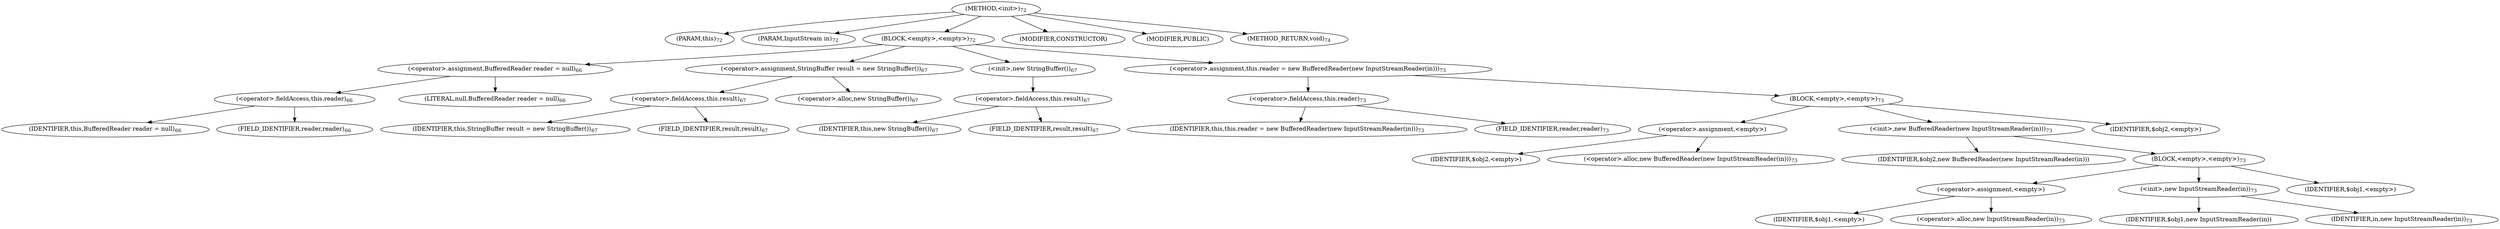 digraph "&lt;init&gt;" {  
"27" [label = <(METHOD,&lt;init&gt;)<SUB>72</SUB>> ]
"28" [label = <(PARAM,this)<SUB>72</SUB>> ]
"29" [label = <(PARAM,InputStream in)<SUB>72</SUB>> ]
"30" [label = <(BLOCK,&lt;empty&gt;,&lt;empty&gt;)<SUB>72</SUB>> ]
"31" [label = <(&lt;operator&gt;.assignment,BufferedReader reader = null)<SUB>66</SUB>> ]
"32" [label = <(&lt;operator&gt;.fieldAccess,this.reader)<SUB>66</SUB>> ]
"33" [label = <(IDENTIFIER,this,BufferedReader reader = null)<SUB>66</SUB>> ]
"34" [label = <(FIELD_IDENTIFIER,reader,reader)<SUB>66</SUB>> ]
"35" [label = <(LITERAL,null,BufferedReader reader = null)<SUB>66</SUB>> ]
"36" [label = <(&lt;operator&gt;.assignment,StringBuffer result = new StringBuffer())<SUB>67</SUB>> ]
"37" [label = <(&lt;operator&gt;.fieldAccess,this.result)<SUB>67</SUB>> ]
"38" [label = <(IDENTIFIER,this,StringBuffer result = new StringBuffer())<SUB>67</SUB>> ]
"39" [label = <(FIELD_IDENTIFIER,result,result)<SUB>67</SUB>> ]
"40" [label = <(&lt;operator&gt;.alloc,new StringBuffer())<SUB>67</SUB>> ]
"41" [label = <(&lt;init&gt;,new StringBuffer())<SUB>67</SUB>> ]
"42" [label = <(&lt;operator&gt;.fieldAccess,this.result)<SUB>67</SUB>> ]
"43" [label = <(IDENTIFIER,this,new StringBuffer())<SUB>67</SUB>> ]
"44" [label = <(FIELD_IDENTIFIER,result,result)<SUB>67</SUB>> ]
"45" [label = <(&lt;operator&gt;.assignment,this.reader = new BufferedReader(new InputStreamReader(in)))<SUB>73</SUB>> ]
"46" [label = <(&lt;operator&gt;.fieldAccess,this.reader)<SUB>73</SUB>> ]
"47" [label = <(IDENTIFIER,this,this.reader = new BufferedReader(new InputStreamReader(in)))<SUB>73</SUB>> ]
"48" [label = <(FIELD_IDENTIFIER,reader,reader)<SUB>73</SUB>> ]
"49" [label = <(BLOCK,&lt;empty&gt;,&lt;empty&gt;)<SUB>73</SUB>> ]
"50" [label = <(&lt;operator&gt;.assignment,&lt;empty&gt;)> ]
"51" [label = <(IDENTIFIER,$obj2,&lt;empty&gt;)> ]
"52" [label = <(&lt;operator&gt;.alloc,new BufferedReader(new InputStreamReader(in)))<SUB>73</SUB>> ]
"53" [label = <(&lt;init&gt;,new BufferedReader(new InputStreamReader(in)))<SUB>73</SUB>> ]
"54" [label = <(IDENTIFIER,$obj2,new BufferedReader(new InputStreamReader(in)))> ]
"55" [label = <(BLOCK,&lt;empty&gt;,&lt;empty&gt;)<SUB>73</SUB>> ]
"56" [label = <(&lt;operator&gt;.assignment,&lt;empty&gt;)> ]
"57" [label = <(IDENTIFIER,$obj1,&lt;empty&gt;)> ]
"58" [label = <(&lt;operator&gt;.alloc,new InputStreamReader(in))<SUB>73</SUB>> ]
"59" [label = <(&lt;init&gt;,new InputStreamReader(in))<SUB>73</SUB>> ]
"60" [label = <(IDENTIFIER,$obj1,new InputStreamReader(in))> ]
"61" [label = <(IDENTIFIER,in,new InputStreamReader(in))<SUB>73</SUB>> ]
"62" [label = <(IDENTIFIER,$obj1,&lt;empty&gt;)> ]
"63" [label = <(IDENTIFIER,$obj2,&lt;empty&gt;)> ]
"64" [label = <(MODIFIER,CONSTRUCTOR)> ]
"65" [label = <(MODIFIER,PUBLIC)> ]
"66" [label = <(METHOD_RETURN,void)<SUB>74</SUB>> ]
  "27" -> "28" 
  "27" -> "29" 
  "27" -> "30" 
  "27" -> "64" 
  "27" -> "65" 
  "27" -> "66" 
  "30" -> "31" 
  "30" -> "36" 
  "30" -> "41" 
  "30" -> "45" 
  "31" -> "32" 
  "31" -> "35" 
  "32" -> "33" 
  "32" -> "34" 
  "36" -> "37" 
  "36" -> "40" 
  "37" -> "38" 
  "37" -> "39" 
  "41" -> "42" 
  "42" -> "43" 
  "42" -> "44" 
  "45" -> "46" 
  "45" -> "49" 
  "46" -> "47" 
  "46" -> "48" 
  "49" -> "50" 
  "49" -> "53" 
  "49" -> "63" 
  "50" -> "51" 
  "50" -> "52" 
  "53" -> "54" 
  "53" -> "55" 
  "55" -> "56" 
  "55" -> "59" 
  "55" -> "62" 
  "56" -> "57" 
  "56" -> "58" 
  "59" -> "60" 
  "59" -> "61" 
}
